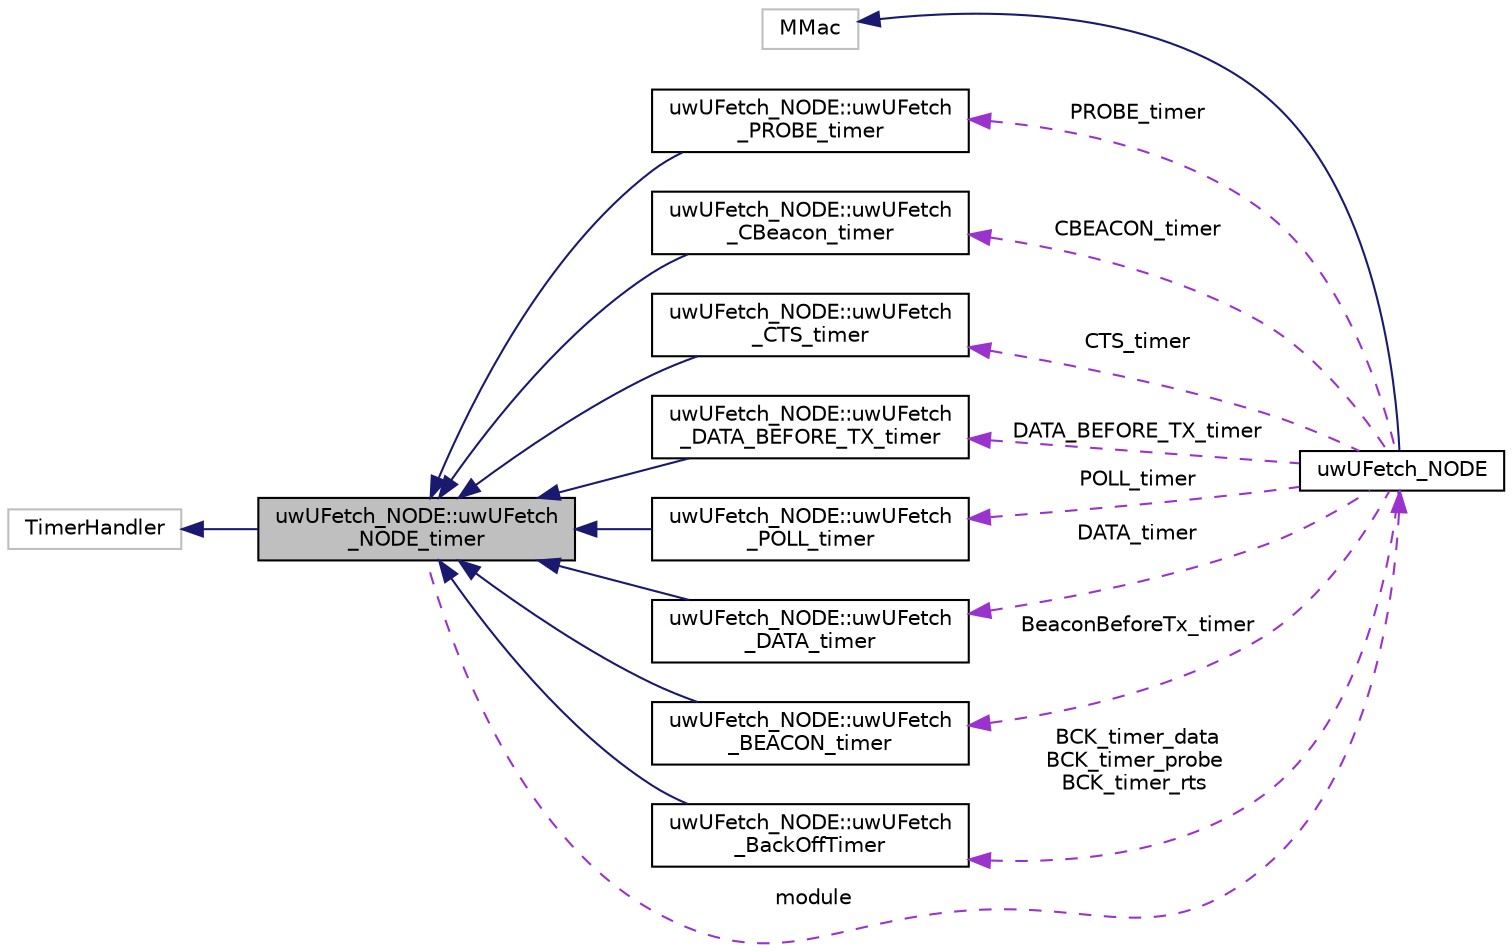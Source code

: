 digraph "uwUFetch_NODE::uwUFetch_NODE_timer"
{
 // LATEX_PDF_SIZE
  edge [fontname="Helvetica",fontsize="10",labelfontname="Helvetica",labelfontsize="10"];
  node [fontname="Helvetica",fontsize="10",shape=record];
  rankdir="LR";
  Node1 [label="uwUFetch_NODE::uwUFetch\l_NODE_timer",height=0.2,width=0.4,color="black", fillcolor="grey75", style="filled", fontcolor="black",tooltip="Class that handle the timers of SN or HN."];
  Node2 -> Node1 [dir="back",color="midnightblue",fontsize="10",style="solid",fontname="Helvetica"];
  Node2 [label="TimerHandler",height=0.2,width=0.4,color="grey75", fillcolor="white", style="filled",tooltip=" "];
  Node3 -> Node1 [dir="back",color="darkorchid3",fontsize="10",style="dashed",label=" module" ,fontname="Helvetica"];
  Node3 [label="uwUFetch_NODE",height=0.2,width=0.4,color="black", fillcolor="white", style="filled",URL="$classuwUFetch__NODE.html",tooltip=" "];
  Node4 -> Node3 [dir="back",color="midnightblue",fontsize="10",style="solid",fontname="Helvetica"];
  Node4 [label="MMac",height=0.2,width=0.4,color="grey75", fillcolor="white", style="filled",tooltip=" "];
  Node5 -> Node3 [dir="back",color="darkorchid3",fontsize="10",style="dashed",label=" PROBE_timer" ,fontname="Helvetica"];
  Node5 [label="uwUFetch_NODE::uwUFetch\l_PROBE_timer",height=0.2,width=0.4,color="black", fillcolor="white", style="filled",URL="$classuwUFetch__NODE_1_1uwUFetch__PROBE__timer.html",tooltip="Class inherited the method and variable of uwUFetch_NODE_timer that handle the timer of PROBE packets..."];
  Node1 -> Node5 [dir="back",color="midnightblue",fontsize="10",style="solid",fontname="Helvetica"];
  Node6 -> Node3 [dir="back",color="darkorchid3",fontsize="10",style="dashed",label=" CBEACON_timer" ,fontname="Helvetica"];
  Node6 [label="uwUFetch_NODE::uwUFetch\l_CBeacon_timer",height=0.2,width=0.4,color="black", fillcolor="white", style="filled",URL="$classuwUFetch__NODE_1_1uwUFetch__CBeacon__timer.html",tooltip="Class inherited the method and variable of uwUFetch_NODE_timer that handle the timer of CBEACON packe..."];
  Node1 -> Node6 [dir="back",color="midnightblue",fontsize="10",style="solid",fontname="Helvetica"];
  Node7 -> Node3 [dir="back",color="darkorchid3",fontsize="10",style="dashed",label=" CTS_timer" ,fontname="Helvetica"];
  Node7 [label="uwUFetch_NODE::uwUFetch\l_CTS_timer",height=0.2,width=0.4,color="black", fillcolor="white", style="filled",URL="$classuwUFetch__NODE_1_1uwUFetch__CTS__timer.html",tooltip="Class inherited the method and variable of uwUFetch_NODE_timer that handle the timer of CTS packets."];
  Node1 -> Node7 [dir="back",color="midnightblue",fontsize="10",style="solid",fontname="Helvetica"];
  Node8 -> Node3 [dir="back",color="darkorchid3",fontsize="10",style="dashed",label=" DATA_BEFORE_TX_timer" ,fontname="Helvetica"];
  Node8 [label="uwUFetch_NODE::uwUFetch\l_DATA_BEFORE_TX_timer",height=0.2,width=0.4,color="black", fillcolor="white", style="filled",URL="$classuwUFetch__NODE_1_1uwUFetch__DATA__BEFORE__TX__timer.html",tooltip="Class inherited the method and variable of uwUFetch_NODE_timer that handle the timer of DATA packets."];
  Node1 -> Node8 [dir="back",color="midnightblue",fontsize="10",style="solid",fontname="Helvetica"];
  Node9 -> Node3 [dir="back",color="darkorchid3",fontsize="10",style="dashed",label=" POLL_timer" ,fontname="Helvetica"];
  Node9 [label="uwUFetch_NODE::uwUFetch\l_POLL_timer",height=0.2,width=0.4,color="black", fillcolor="white", style="filled",URL="$classuwUFetch__NODE_1_1uwUFetch__POLL__timer.html",tooltip="Class inherited the method and variable of uwUFetch_NODE_timer that handle the timer of POLL packets."];
  Node1 -> Node9 [dir="back",color="midnightblue",fontsize="10",style="solid",fontname="Helvetica"];
  Node10 -> Node3 [dir="back",color="darkorchid3",fontsize="10",style="dashed",label=" DATA_timer" ,fontname="Helvetica"];
  Node10 [label="uwUFetch_NODE::uwUFetch\l_DATA_timer",height=0.2,width=0.4,color="black", fillcolor="white", style="filled",URL="$classuwUFetch__NODE_1_1uwUFetch__DATA__timer.html",tooltip="Class inherited the method and variable of uwUFetch_NODE_timer that handle the timer of DATA packets."];
  Node1 -> Node10 [dir="back",color="midnightblue",fontsize="10",style="solid",fontname="Helvetica"];
  Node11 -> Node3 [dir="back",color="darkorchid3",fontsize="10",style="dashed",label=" BeaconBeforeTx_timer" ,fontname="Helvetica"];
  Node11 [label="uwUFetch_NODE::uwUFetch\l_BEACON_timer",height=0.2,width=0.4,color="black", fillcolor="white", style="filled",URL="$classuwUFetch__NODE_1_1uwUFetch__BEACON__timer.html",tooltip="Timer associated to the HN."];
  Node1 -> Node11 [dir="back",color="midnightblue",fontsize="10",style="solid",fontname="Helvetica"];
  Node12 -> Node3 [dir="back",color="darkorchid3",fontsize="10",style="dashed",label=" BCK_timer_data\nBCK_timer_probe\nBCK_timer_rts" ,fontname="Helvetica"];
  Node12 [label="uwUFetch_NODE::uwUFetch\l_BackOffTimer",height=0.2,width=0.4,color="black", fillcolor="white", style="filled",URL="$classuwUFetch__NODE_1_1uwUFetch__BackOffTimer.html",tooltip="Class (inherited from uwUFetch_NODE_Timer) used to handle the time of back-off of the node before tra..."];
  Node1 -> Node12 [dir="back",color="midnightblue",fontsize="10",style="solid",fontname="Helvetica"];
}

